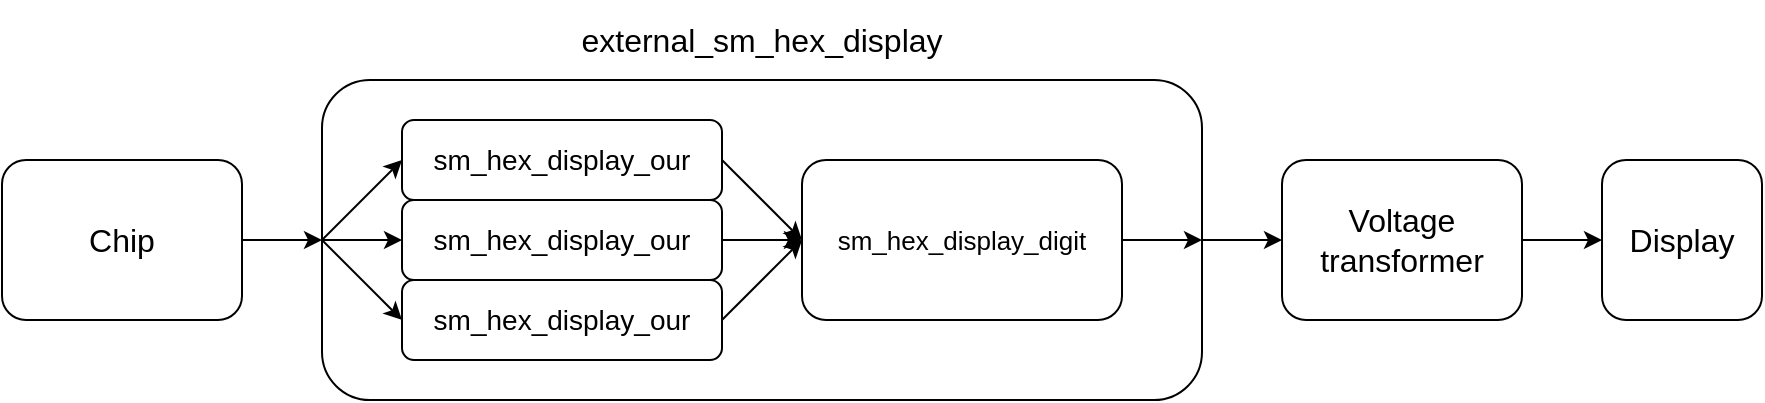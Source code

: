 <mxfile version="13.6.2" type="device"><diagram id="ofyX7LDu6H2AVMtNUUbo" name="Page-1"><mxGraphModel dx="1422" dy="822" grid="1" gridSize="10" guides="1" tooltips="1" connect="1" arrows="1" fold="1" page="1" pageScale="1" pageWidth="827" pageHeight="1169" math="0" shadow="0"><root><mxCell id="0"/><mxCell id="1" parent="0"/><mxCell id="Cru7OwDFtqMwBbpQMlx--2" style="edgeStyle=orthogonalEdgeStyle;rounded=0;orthogonalLoop=1;jettySize=auto;html=1;exitX=1;exitY=0.5;exitDx=0;exitDy=0;entryX=0;entryY=0.5;entryDx=0;entryDy=0;" parent="1" source="jYekGx6YDnzVqUcNu6y_-10" target="Cru7OwDFtqMwBbpQMlx--1" edge="1"><mxGeometry relative="1" as="geometry"/></mxCell><mxCell id="jYekGx6YDnzVqUcNu6y_-10" value="" style="rounded=1;whiteSpace=wrap;html=1;" parent="1" vertex="1"><mxGeometry x="200" y="200" width="440" height="160" as="geometry"/></mxCell><mxCell id="jYekGx6YDnzVqUcNu6y_-12" style="edgeStyle=orthogonalEdgeStyle;rounded=0;orthogonalLoop=1;jettySize=auto;html=1;exitX=1;exitY=0.5;exitDx=0;exitDy=0;entryX=0;entryY=0.5;entryDx=0;entryDy=0;" parent="1" source="jYekGx6YDnzVqUcNu6y_-2" target="jYekGx6YDnzVqUcNu6y_-10" edge="1"><mxGeometry relative="1" as="geometry"/></mxCell><mxCell id="jYekGx6YDnzVqUcNu6y_-2" value="&lt;font style=&quot;font-size: 16px&quot;&gt;Chip&lt;/font&gt;" style="rounded=1;whiteSpace=wrap;html=1;" parent="1" vertex="1"><mxGeometry x="40" y="240" width="120" height="80" as="geometry"/></mxCell><mxCell id="jYekGx6YDnzVqUcNu6y_-3" value="&lt;font style=&quot;font-size: 14px&quot;&gt;sm_hex_display_our&lt;/font&gt;" style="rounded=1;whiteSpace=wrap;html=1;" parent="1" vertex="1"><mxGeometry x="240" y="220" width="160" height="40" as="geometry"/></mxCell><mxCell id="jYekGx6YDnzVqUcNu6y_-6" value="&lt;font style=&quot;font-size: 14px&quot;&gt;sm_hex_display_our&lt;/font&gt;" style="rounded=1;whiteSpace=wrap;html=1;" parent="1" vertex="1"><mxGeometry x="240" y="260" width="160" height="40" as="geometry"/></mxCell><mxCell id="jYekGx6YDnzVqUcNu6y_-7" value="&lt;font style=&quot;font-size: 14px&quot;&gt;sm_hex_display_our&lt;/font&gt;" style="rounded=1;whiteSpace=wrap;html=1;" parent="1" vertex="1"><mxGeometry x="240" y="300" width="160" height="40" as="geometry"/></mxCell><mxCell id="jYekGx6YDnzVqUcNu6y_-8" value="&lt;font style=&quot;font-size: 13px&quot;&gt;sm_hex_display_digit&lt;/font&gt;" style="rounded=1;whiteSpace=wrap;html=1;" parent="1" vertex="1"><mxGeometry x="440" y="240" width="160" height="80" as="geometry"/></mxCell><mxCell id="jYekGx6YDnzVqUcNu6y_-9" value="&lt;font style=&quot;font-size: 16px&quot;&gt;Display&lt;/font&gt;" style="rounded=1;whiteSpace=wrap;html=1;" parent="1" vertex="1"><mxGeometry x="840" y="240" width="80" height="80" as="geometry"/></mxCell><mxCell id="jYekGx6YDnzVqUcNu6y_-11" value="&lt;font style=&quot;font-size: 16px&quot;&gt;external_sm_hex_display&lt;/font&gt;" style="text;html=1;strokeColor=none;fillColor=none;align=center;verticalAlign=middle;whiteSpace=wrap;rounded=0;" parent="1" vertex="1"><mxGeometry x="240" y="160" width="360" height="40" as="geometry"/></mxCell><mxCell id="jYekGx6YDnzVqUcNu6y_-17" value="" style="endArrow=classic;html=1;exitX=0;exitY=0.5;exitDx=0;exitDy=0;entryX=0;entryY=0.5;entryDx=0;entryDy=0;" parent="1" source="jYekGx6YDnzVqUcNu6y_-10" target="jYekGx6YDnzVqUcNu6y_-3" edge="1"><mxGeometry width="50" height="50" relative="1" as="geometry"><mxPoint x="330" y="320" as="sourcePoint"/><mxPoint x="380" y="270" as="targetPoint"/></mxGeometry></mxCell><mxCell id="jYekGx6YDnzVqUcNu6y_-18" value="" style="endArrow=classic;html=1;exitX=0;exitY=0.5;exitDx=0;exitDy=0;entryX=0;entryY=0.5;entryDx=0;entryDy=0;" parent="1" source="jYekGx6YDnzVqUcNu6y_-10" target="jYekGx6YDnzVqUcNu6y_-7" edge="1"><mxGeometry width="50" height="50" relative="1" as="geometry"><mxPoint x="210" y="290" as="sourcePoint"/><mxPoint x="250" y="250" as="targetPoint"/></mxGeometry></mxCell><mxCell id="jYekGx6YDnzVqUcNu6y_-19" value="" style="endArrow=classic;html=1;entryX=0;entryY=0.5;entryDx=0;entryDy=0;exitX=0;exitY=0.5;exitDx=0;exitDy=0;" parent="1" source="jYekGx6YDnzVqUcNu6y_-10" target="jYekGx6YDnzVqUcNu6y_-6" edge="1"><mxGeometry width="50" height="50" relative="1" as="geometry"><mxPoint x="200" y="280" as="sourcePoint"/><mxPoint x="260" y="260" as="targetPoint"/></mxGeometry></mxCell><mxCell id="jYekGx6YDnzVqUcNu6y_-23" value="" style="endArrow=classic;html=1;exitX=1;exitY=0.5;exitDx=0;exitDy=0;entryX=0;entryY=0.5;entryDx=0;entryDy=0;" parent="1" source="jYekGx6YDnzVqUcNu6y_-3" target="jYekGx6YDnzVqUcNu6y_-8" edge="1"><mxGeometry width="50" height="50" relative="1" as="geometry"><mxPoint x="230" y="310" as="sourcePoint"/><mxPoint x="270" y="270" as="targetPoint"/></mxGeometry></mxCell><mxCell id="jYekGx6YDnzVqUcNu6y_-24" value="" style="endArrow=classic;html=1;exitX=1;exitY=0.5;exitDx=0;exitDy=0;entryX=0;entryY=0.5;entryDx=0;entryDy=0;" parent="1" source="jYekGx6YDnzVqUcNu6y_-6" target="jYekGx6YDnzVqUcNu6y_-8" edge="1"><mxGeometry width="50" height="50" relative="1" as="geometry"><mxPoint x="240" y="320" as="sourcePoint"/><mxPoint x="280" y="280" as="targetPoint"/></mxGeometry></mxCell><mxCell id="jYekGx6YDnzVqUcNu6y_-25" value="" style="endArrow=classic;html=1;exitX=1;exitY=0.5;exitDx=0;exitDy=0;" parent="1" source="jYekGx6YDnzVqUcNu6y_-7" edge="1"><mxGeometry width="50" height="50" relative="1" as="geometry"><mxPoint x="250" y="330" as="sourcePoint"/><mxPoint x="440" y="280" as="targetPoint"/></mxGeometry></mxCell><mxCell id="jYekGx6YDnzVqUcNu6y_-27" value="" style="endArrow=classic;html=1;exitX=1;exitY=0.5;exitDx=0;exitDy=0;entryX=1;entryY=0.5;entryDx=0;entryDy=0;" parent="1" source="jYekGx6YDnzVqUcNu6y_-8" target="jYekGx6YDnzVqUcNu6y_-10" edge="1"><mxGeometry width="50" height="50" relative="1" as="geometry"><mxPoint x="270" y="350" as="sourcePoint"/><mxPoint x="310" y="310" as="targetPoint"/></mxGeometry></mxCell><mxCell id="Cru7OwDFtqMwBbpQMlx--3" style="edgeStyle=orthogonalEdgeStyle;rounded=0;orthogonalLoop=1;jettySize=auto;html=1;exitX=1;exitY=0.5;exitDx=0;exitDy=0;entryX=0;entryY=0.5;entryDx=0;entryDy=0;" parent="1" source="Cru7OwDFtqMwBbpQMlx--1" target="jYekGx6YDnzVqUcNu6y_-9" edge="1"><mxGeometry relative="1" as="geometry"/></mxCell><mxCell id="Cru7OwDFtqMwBbpQMlx--1" value="&lt;font style=&quot;font-size: 16px&quot;&gt;Voltage transformer&lt;/font&gt;" style="rounded=1;whiteSpace=wrap;html=1;" parent="1" vertex="1"><mxGeometry x="680" y="240" width="120" height="80" as="geometry"/></mxCell></root></mxGraphModel></diagram></mxfile>